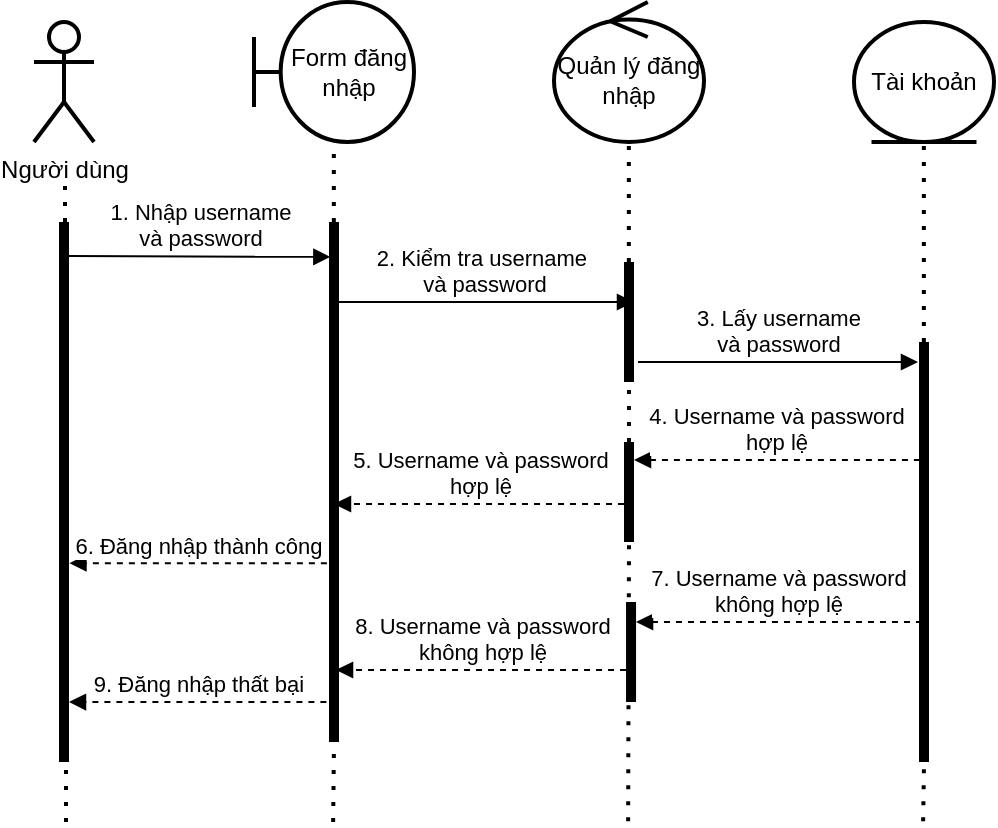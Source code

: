 <mxfile version="13.9.9" type="device"><diagram id="kgpKYQtTHZ0yAKxKKP6v" name="Page-1"><mxGraphModel dx="1092" dy="495" grid="1" gridSize="10" guides="1" tooltips="1" connect="1" arrows="1" fold="1" page="1" pageScale="1" pageWidth="850" pageHeight="1100" math="0" shadow="0"><root><mxCell id="0"/><mxCell id="1" parent="0"/><mxCell id="KuErYahvz17H6Pw8q5RD-15" value="" style="endArrow=none;dashed=1;html=1;dashPattern=1 3;strokeWidth=2;" parent="1" source="KuErYahvz17H6Pw8q5RD-29" edge="1"><mxGeometry width="50" height="50" relative="1" as="geometry"><mxPoint x="106" y="480" as="sourcePoint"/><mxPoint x="105.5" y="180" as="targetPoint"/></mxGeometry></mxCell><mxCell id="KuErYahvz17H6Pw8q5RD-24" value="Người dùng" style="shape=umlActor;verticalLabelPosition=bottom;verticalAlign=top;html=1;strokeWidth=2;fillColor=none;gradientColor=none;" parent="1" vertex="1"><mxGeometry x="90" y="100" width="30" height="60" as="geometry"/></mxCell><mxCell id="KuErYahvz17H6Pw8q5RD-25" value="Quản lý đăng nhập" style="ellipse;shape=umlControl;whiteSpace=wrap;html=1;strokeWidth=2;fillColor=none;gradientColor=none;" parent="1" vertex="1"><mxGeometry x="350" y="90" width="75" height="70" as="geometry"/></mxCell><mxCell id="KuErYahvz17H6Pw8q5RD-26" value="Form đăng nhập" style="shape=umlBoundary;whiteSpace=wrap;html=1;strokeWidth=2;fillColor=none;gradientColor=none;" parent="1" vertex="1"><mxGeometry x="200" y="90" width="80" height="70" as="geometry"/></mxCell><mxCell id="KuErYahvz17H6Pw8q5RD-27" value="Tài khoản" style="ellipse;shape=umlEntity;whiteSpace=wrap;html=1;strokeWidth=2;fillColor=none;gradientColor=none;" parent="1" vertex="1"><mxGeometry x="500" y="100" width="70" height="60" as="geometry"/></mxCell><mxCell id="KuErYahvz17H6Pw8q5RD-29" value="" style="html=1;points=[];perimeter=orthogonalPerimeter;fillColor=#000000;strokeColor=none;" parent="1" vertex="1"><mxGeometry x="102.5" y="200" width="5" height="270" as="geometry"/></mxCell><mxCell id="KuErYahvz17H6Pw8q5RD-30" value="" style="endArrow=none;dashed=1;html=1;dashPattern=1 3;strokeWidth=2;" parent="1" target="KuErYahvz17H6Pw8q5RD-29" edge="1"><mxGeometry width="50" height="50" relative="1" as="geometry"><mxPoint x="106" y="500" as="sourcePoint"/><mxPoint x="105.5" y="180" as="targetPoint"/></mxGeometry></mxCell><mxCell id="KuErYahvz17H6Pw8q5RD-31" value="" style="endArrow=none;dashed=1;html=1;dashPattern=1 3;strokeWidth=2;entryX=0.499;entryY=1.005;entryDx=0;entryDy=0;entryPerimeter=0;" parent="1" source="KuErYahvz17H6Pw8q5RD-38" target="KuErYahvz17H6Pw8q5RD-26" edge="1"><mxGeometry width="50" height="50" relative="1" as="geometry"><mxPoint x="239.57" y="500" as="sourcePoint"/><mxPoint x="239.57" y="460" as="targetPoint"/></mxGeometry></mxCell><mxCell id="KuErYahvz17H6Pw8q5RD-32" value="" style="endArrow=none;dashed=1;html=1;dashPattern=1 3;strokeWidth=2;entryX=0.499;entryY=1.005;entryDx=0;entryDy=0;entryPerimeter=0;" parent="1" source="KuErYahvz17H6Pw8q5RD-43" edge="1"><mxGeometry width="50" height="50" relative="1" as="geometry"><mxPoint x="387.07" y="499.65" as="sourcePoint"/><mxPoint x="387.42" y="160.0" as="targetPoint"/></mxGeometry></mxCell><mxCell id="KuErYahvz17H6Pw8q5RD-33" value="" style="endArrow=none;dashed=1;html=1;dashPattern=1 3;strokeWidth=2;entryX=0.499;entryY=1.005;entryDx=0;entryDy=0;entryPerimeter=0;" parent="1" source="KuErYahvz17H6Pw8q5RD-45" edge="1"><mxGeometry width="50" height="50" relative="1" as="geometry"><mxPoint x="534.57" y="499.65" as="sourcePoint"/><mxPoint x="534.92" y="160.0" as="targetPoint"/></mxGeometry></mxCell><mxCell id="KuErYahvz17H6Pw8q5RD-34" value="1. Nhập username &lt;br&gt;và password" style="html=1;verticalAlign=bottom;endArrow=block;entryX=0.135;entryY=0.083;entryDx=0;entryDy=0;entryPerimeter=0;" parent="1" edge="1"><mxGeometry width="80" relative="1" as="geometry"><mxPoint x="107.5" y="217" as="sourcePoint"/><mxPoint x="238.175" y="217.45" as="targetPoint"/></mxGeometry></mxCell><mxCell id="KuErYahvz17H6Pw8q5RD-36" value="2. Kiểm tra username&amp;nbsp;&lt;br&gt;và password" style="html=1;verticalAlign=bottom;endArrow=block;" parent="1" edge="1"><mxGeometry width="80" relative="1" as="geometry"><mxPoint x="240" y="240" as="sourcePoint"/><mxPoint x="390" y="240" as="targetPoint"/></mxGeometry></mxCell><mxCell id="KuErYahvz17H6Pw8q5RD-37" value="3. Lấy username&lt;br&gt;và password" style="html=1;verticalAlign=bottom;endArrow=block;" parent="1" edge="1"><mxGeometry width="80" relative="1" as="geometry"><mxPoint x="392" y="270" as="sourcePoint"/><mxPoint x="532" y="270" as="targetPoint"/></mxGeometry></mxCell><mxCell id="KuErYahvz17H6Pw8q5RD-38" value="" style="html=1;points=[];perimeter=orthogonalPerimeter;fillColor=#000000;strokeColor=none;" parent="1" vertex="1"><mxGeometry x="237.5" y="200" width="5" height="150" as="geometry"/></mxCell><mxCell id="KuErYahvz17H6Pw8q5RD-42" value="" style="endArrow=none;dashed=1;html=1;dashPattern=1 3;strokeWidth=2;entryX=0.499;entryY=1.005;entryDx=0;entryDy=0;entryPerimeter=0;" parent="1" source="KuErYahvz17H6Pw8q5RD-53" target="KuErYahvz17H6Pw8q5RD-38" edge="1"><mxGeometry width="50" height="50" relative="1" as="geometry"><mxPoint x="239.57" y="500" as="sourcePoint"/><mxPoint x="239.92" y="160.35" as="targetPoint"/></mxGeometry></mxCell><mxCell id="KuErYahvz17H6Pw8q5RD-43" value="" style="html=1;points=[];perimeter=orthogonalPerimeter;fillColor=#000000;strokeColor=none;" parent="1" vertex="1"><mxGeometry x="385" y="220" width="5" height="60" as="geometry"/></mxCell><mxCell id="KuErYahvz17H6Pw8q5RD-44" value="" style="endArrow=none;dashed=1;html=1;dashPattern=1 3;strokeWidth=2;entryX=0.499;entryY=1.005;entryDx=0;entryDy=0;entryPerimeter=0;" parent="1" source="KuErYahvz17H6Pw8q5RD-51" target="KuErYahvz17H6Pw8q5RD-43" edge="1"><mxGeometry width="50" height="50" relative="1" as="geometry"><mxPoint x="387.07" y="499.65" as="sourcePoint"/><mxPoint x="387.42" y="160" as="targetPoint"/></mxGeometry></mxCell><mxCell id="KuErYahvz17H6Pw8q5RD-45" value="" style="html=1;points=[];perimeter=orthogonalPerimeter;fillColor=#000000;strokeColor=none;" parent="1" vertex="1"><mxGeometry x="532.5" y="260" width="5" height="210" as="geometry"/></mxCell><mxCell id="KuErYahvz17H6Pw8q5RD-46" value="" style="endArrow=none;dashed=1;html=1;dashPattern=1 3;strokeWidth=2;entryX=0.499;entryY=1.005;entryDx=0;entryDy=0;entryPerimeter=0;" parent="1" target="KuErYahvz17H6Pw8q5RD-45" edge="1"><mxGeometry width="50" height="50" relative="1" as="geometry"><mxPoint x="534.57" y="499.65" as="sourcePoint"/><mxPoint x="534.92" y="160" as="targetPoint"/></mxGeometry></mxCell><mxCell id="KuErYahvz17H6Pw8q5RD-47" value="4. Username và password&lt;br&gt;hợp lệ" style="html=1;verticalAlign=bottom;endArrow=block;exitX=0.091;exitY=0.377;exitDx=0;exitDy=0;exitPerimeter=0;dashed=1;" parent="1" edge="1"><mxGeometry width="80" relative="1" as="geometry"><mxPoint x="532.955" y="319.01" as="sourcePoint"/><mxPoint x="390" y="319" as="targetPoint"/></mxGeometry></mxCell><mxCell id="KuErYahvz17H6Pw8q5RD-48" value="5. Username và password&lt;br&gt;hợp lệ" style="html=1;verticalAlign=bottom;endArrow=block;dashed=1;" parent="1" edge="1"><mxGeometry width="80" relative="1" as="geometry"><mxPoint x="385" y="341" as="sourcePoint"/><mxPoint x="240" y="341" as="targetPoint"/></mxGeometry></mxCell><mxCell id="KuErYahvz17H6Pw8q5RD-51" value="" style="html=1;points=[];perimeter=orthogonalPerimeter;fillColor=#000000;strokeColor=none;" parent="1" vertex="1"><mxGeometry x="385" y="310" width="5" height="50" as="geometry"/></mxCell><mxCell id="KuErYahvz17H6Pw8q5RD-52" value="" style="endArrow=none;dashed=1;html=1;dashPattern=1 3;strokeWidth=2;entryX=0.499;entryY=1.005;entryDx=0;entryDy=0;entryPerimeter=0;" parent="1" target="KuErYahvz17H6Pw8q5RD-51" edge="1"><mxGeometry width="50" height="50" relative="1" as="geometry"><mxPoint x="387.07" y="499.65" as="sourcePoint"/><mxPoint x="387.495" y="280.3" as="targetPoint"/></mxGeometry></mxCell><mxCell id="KuErYahvz17H6Pw8q5RD-53" value="" style="html=1;points=[];perimeter=orthogonalPerimeter;fillColor=#000000;strokeColor=none;" parent="1" vertex="1"><mxGeometry x="237.5" y="340" width="5" height="50" as="geometry"/></mxCell><mxCell id="KuErYahvz17H6Pw8q5RD-54" value="" style="endArrow=none;dashed=1;html=1;dashPattern=1 3;strokeWidth=2;entryX=0.499;entryY=1.005;entryDx=0;entryDy=0;entryPerimeter=0;" parent="1" source="KuErYahvz17H6Pw8q5RD-56" target="KuErYahvz17H6Pw8q5RD-53" edge="1"><mxGeometry width="50" height="50" relative="1" as="geometry"><mxPoint x="239.57" y="500" as="sourcePoint"/><mxPoint x="239.995" y="243.2" as="targetPoint"/></mxGeometry></mxCell><mxCell id="KuErYahvz17H6Pw8q5RD-55" value="6. Đăng nhập thành công" style="html=1;verticalAlign=bottom;endArrow=block;exitX=-0.213;exitY=0.633;exitDx=0;exitDy=0;exitPerimeter=0;entryX=1.048;entryY=0.66;entryDx=0;entryDy=0;entryPerimeter=0;dashed=1;" parent="1" edge="1"><mxGeometry width="80" relative="1" as="geometry"><mxPoint x="236.435" y="370.65" as="sourcePoint"/><mxPoint x="107.74" y="370.6" as="targetPoint"/></mxGeometry></mxCell><mxCell id="KuErYahvz17H6Pw8q5RD-56" value="" style="html=1;points=[];perimeter=orthogonalPerimeter;fillColor=#000000;strokeColor=none;" parent="1" vertex="1"><mxGeometry x="237.5" y="380" width="5" height="80" as="geometry"/></mxCell><mxCell id="KuErYahvz17H6Pw8q5RD-57" value="" style="endArrow=none;dashed=1;html=1;dashPattern=1 3;strokeWidth=2;entryX=0.499;entryY=1.005;entryDx=0;entryDy=0;entryPerimeter=0;" parent="1" target="KuErYahvz17H6Pw8q5RD-56" edge="1"><mxGeometry width="50" height="50" relative="1" as="geometry"><mxPoint x="239.57" y="500" as="sourcePoint"/><mxPoint x="239.995" y="390.25" as="targetPoint"/></mxGeometry></mxCell><mxCell id="KuErYahvz17H6Pw8q5RD-58" value="7. Username và password&lt;br&gt;không hợp lệ" style="html=1;verticalAlign=bottom;endArrow=block;exitX=0.091;exitY=0.377;exitDx=0;exitDy=0;exitPerimeter=0;dashed=1;" parent="1" edge="1"><mxGeometry width="80" relative="1" as="geometry"><mxPoint x="533.975" y="400.01" as="sourcePoint"/><mxPoint x="391.02" y="400" as="targetPoint"/></mxGeometry></mxCell><mxCell id="KuErYahvz17H6Pw8q5RD-59" value="8. Username và password&lt;br&gt;không hợp lệ" style="html=1;verticalAlign=bottom;endArrow=block;dashed=1;" parent="1" edge="1"><mxGeometry width="80" relative="1" as="geometry"><mxPoint x="386.02" y="424" as="sourcePoint"/><mxPoint x="241.02" y="424" as="targetPoint"/></mxGeometry></mxCell><mxCell id="KuErYahvz17H6Pw8q5RD-60" value="" style="html=1;points=[];perimeter=orthogonalPerimeter;fillColor=#000000;strokeColor=none;" parent="1" vertex="1"><mxGeometry x="386.02" y="390" width="5" height="50" as="geometry"/></mxCell><mxCell id="KuErYahvz17H6Pw8q5RD-62" value="9. Đăng nhập thất bại" style="html=1;verticalAlign=bottom;endArrow=block;exitX=-0.213;exitY=0.633;exitDx=0;exitDy=0;exitPerimeter=0;entryX=1.048;entryY=0.66;entryDx=0;entryDy=0;entryPerimeter=0;dashed=1;" parent="1" edge="1"><mxGeometry width="80" relative="1" as="geometry"><mxPoint x="236.195" y="440.05" as="sourcePoint"/><mxPoint x="107.5" y="440" as="targetPoint"/></mxGeometry></mxCell></root></mxGraphModel></diagram></mxfile>